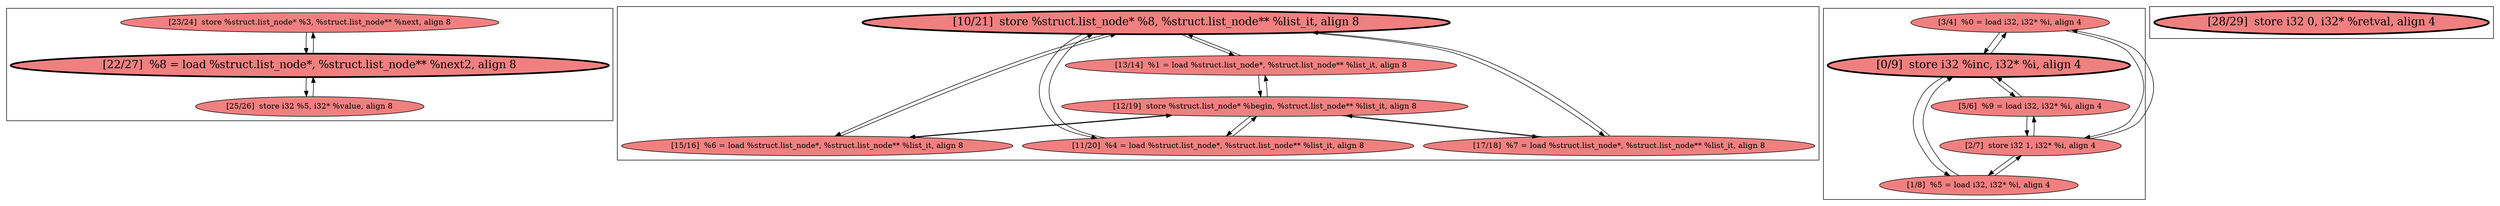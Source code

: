 
digraph G {



node63->node62 [ ]
node62->node63 [ ]
node58->node55 [ ]
node56->node54 [ ]
node49->node52 [ ]
node51->node53 [ ]
node51->node50 [ ]
node50->node51 [ ]
node53->node51 [ ]
node49->node51 [ ]
node51->node49 [ ]
node50->node52 [ ]
node57->node58 [ ]
node61->node62 [ ]
node55->node56 [ ]
node52->node50 [ ]
node62->node61 [ ]
node58->node54 [ ]
node58->node57 [ ]
node54->node58 [ ]
node56->node57 [ ]
node55->node58 [ ]
node57->node56 [ ]
node54->node56 [ ]
node52->node53 [ ]
node59->node58 [ ]
node52->node49 [ ]
node53->node52 [ ]
node56->node55 [ ]
node58->node59 [ ]
node56->node59 [ ]
node59->node56 [ ]


subgraph cluster3 {


node63 [fillcolor=lightcoral,label="[23/24]  store %struct.list_node* %3, %struct.list_node** %next, align 8",shape=ellipse,style=filled ]
node61 [fillcolor=lightcoral,label="[25/26]  store i32 %5, i32* %value, align 8",shape=ellipse,style=filled ]
node62 [penwidth=3.0,fontsize=20,fillcolor=lightcoral,label="[22/27]  %8 = load %struct.list_node*, %struct.list_node** %next2, align 8",shape=ellipse,style=filled ]



}

subgraph cluster2 {


node60 [penwidth=3.0,fontsize=20,fillcolor=lightcoral,label="[28/29]  store i32 0, i32* %retval, align 4",shape=ellipse,style=filled ]



}

subgraph cluster0 {


node53 [fillcolor=lightcoral,label="[1/8]  %5 = load i32, i32* %i, align 4",shape=ellipse,style=filled ]
node52 [penwidth=3.0,fontsize=20,fillcolor=lightcoral,label="[0/9]  store i32 %inc, i32* %i, align 4",shape=ellipse,style=filled ]
node49 [fillcolor=lightcoral,label="[3/4]  %0 = load i32, i32* %i, align 4",shape=ellipse,style=filled ]
node51 [fillcolor=lightcoral,label="[2/7]  store i32 1, i32* %i, align 4",shape=ellipse,style=filled ]
node50 [fillcolor=lightcoral,label="[5/6]  %9 = load i32, i32* %i, align 4",shape=ellipse,style=filled ]



}

subgraph cluster1 {


node59 [fillcolor=lightcoral,label="[11/20]  %4 = load %struct.list_node*, %struct.list_node** %list_it, align 8",shape=ellipse,style=filled ]
node58 [penwidth=3.0,fontsize=20,fillcolor=lightcoral,label="[10/21]  store %struct.list_node* %8, %struct.list_node** %list_it, align 8",shape=ellipse,style=filled ]
node57 [fillcolor=lightcoral,label="[15/16]  %6 = load %struct.list_node*, %struct.list_node** %list_it, align 8",shape=ellipse,style=filled ]
node56 [fillcolor=lightcoral,label="[12/19]  store %struct.list_node* %begin, %struct.list_node** %list_it, align 8",shape=ellipse,style=filled ]
node54 [fillcolor=lightcoral,label="[17/18]  %7 = load %struct.list_node*, %struct.list_node** %list_it, align 8",shape=ellipse,style=filled ]
node55 [fillcolor=lightcoral,label="[13/14]  %1 = load %struct.list_node*, %struct.list_node** %list_it, align 8",shape=ellipse,style=filled ]



}

}

